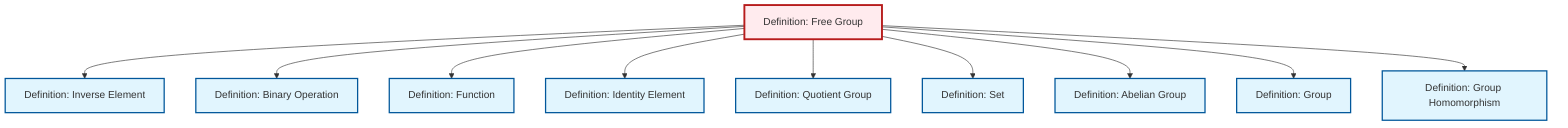 graph TD
    classDef definition fill:#e1f5fe,stroke:#01579b,stroke-width:2px
    classDef theorem fill:#f3e5f5,stroke:#4a148c,stroke-width:2px
    classDef axiom fill:#fff3e0,stroke:#e65100,stroke-width:2px
    classDef example fill:#e8f5e9,stroke:#1b5e20,stroke-width:2px
    classDef current fill:#ffebee,stroke:#b71c1c,stroke-width:3px
    def-homomorphism["Definition: Group Homomorphism"]:::definition
    def-function["Definition: Function"]:::definition
    def-identity-element["Definition: Identity Element"]:::definition
    def-set["Definition: Set"]:::definition
    def-inverse-element["Definition: Inverse Element"]:::definition
    def-free-group["Definition: Free Group"]:::definition
    def-binary-operation["Definition: Binary Operation"]:::definition
    def-abelian-group["Definition: Abelian Group"]:::definition
    def-group["Definition: Group"]:::definition
    def-quotient-group["Definition: Quotient Group"]:::definition
    def-free-group --> def-inverse-element
    def-free-group --> def-binary-operation
    def-free-group --> def-function
    def-free-group --> def-identity-element
    def-free-group --> def-quotient-group
    def-free-group --> def-set
    def-free-group --> def-abelian-group
    def-free-group --> def-group
    def-free-group --> def-homomorphism
    class def-free-group current